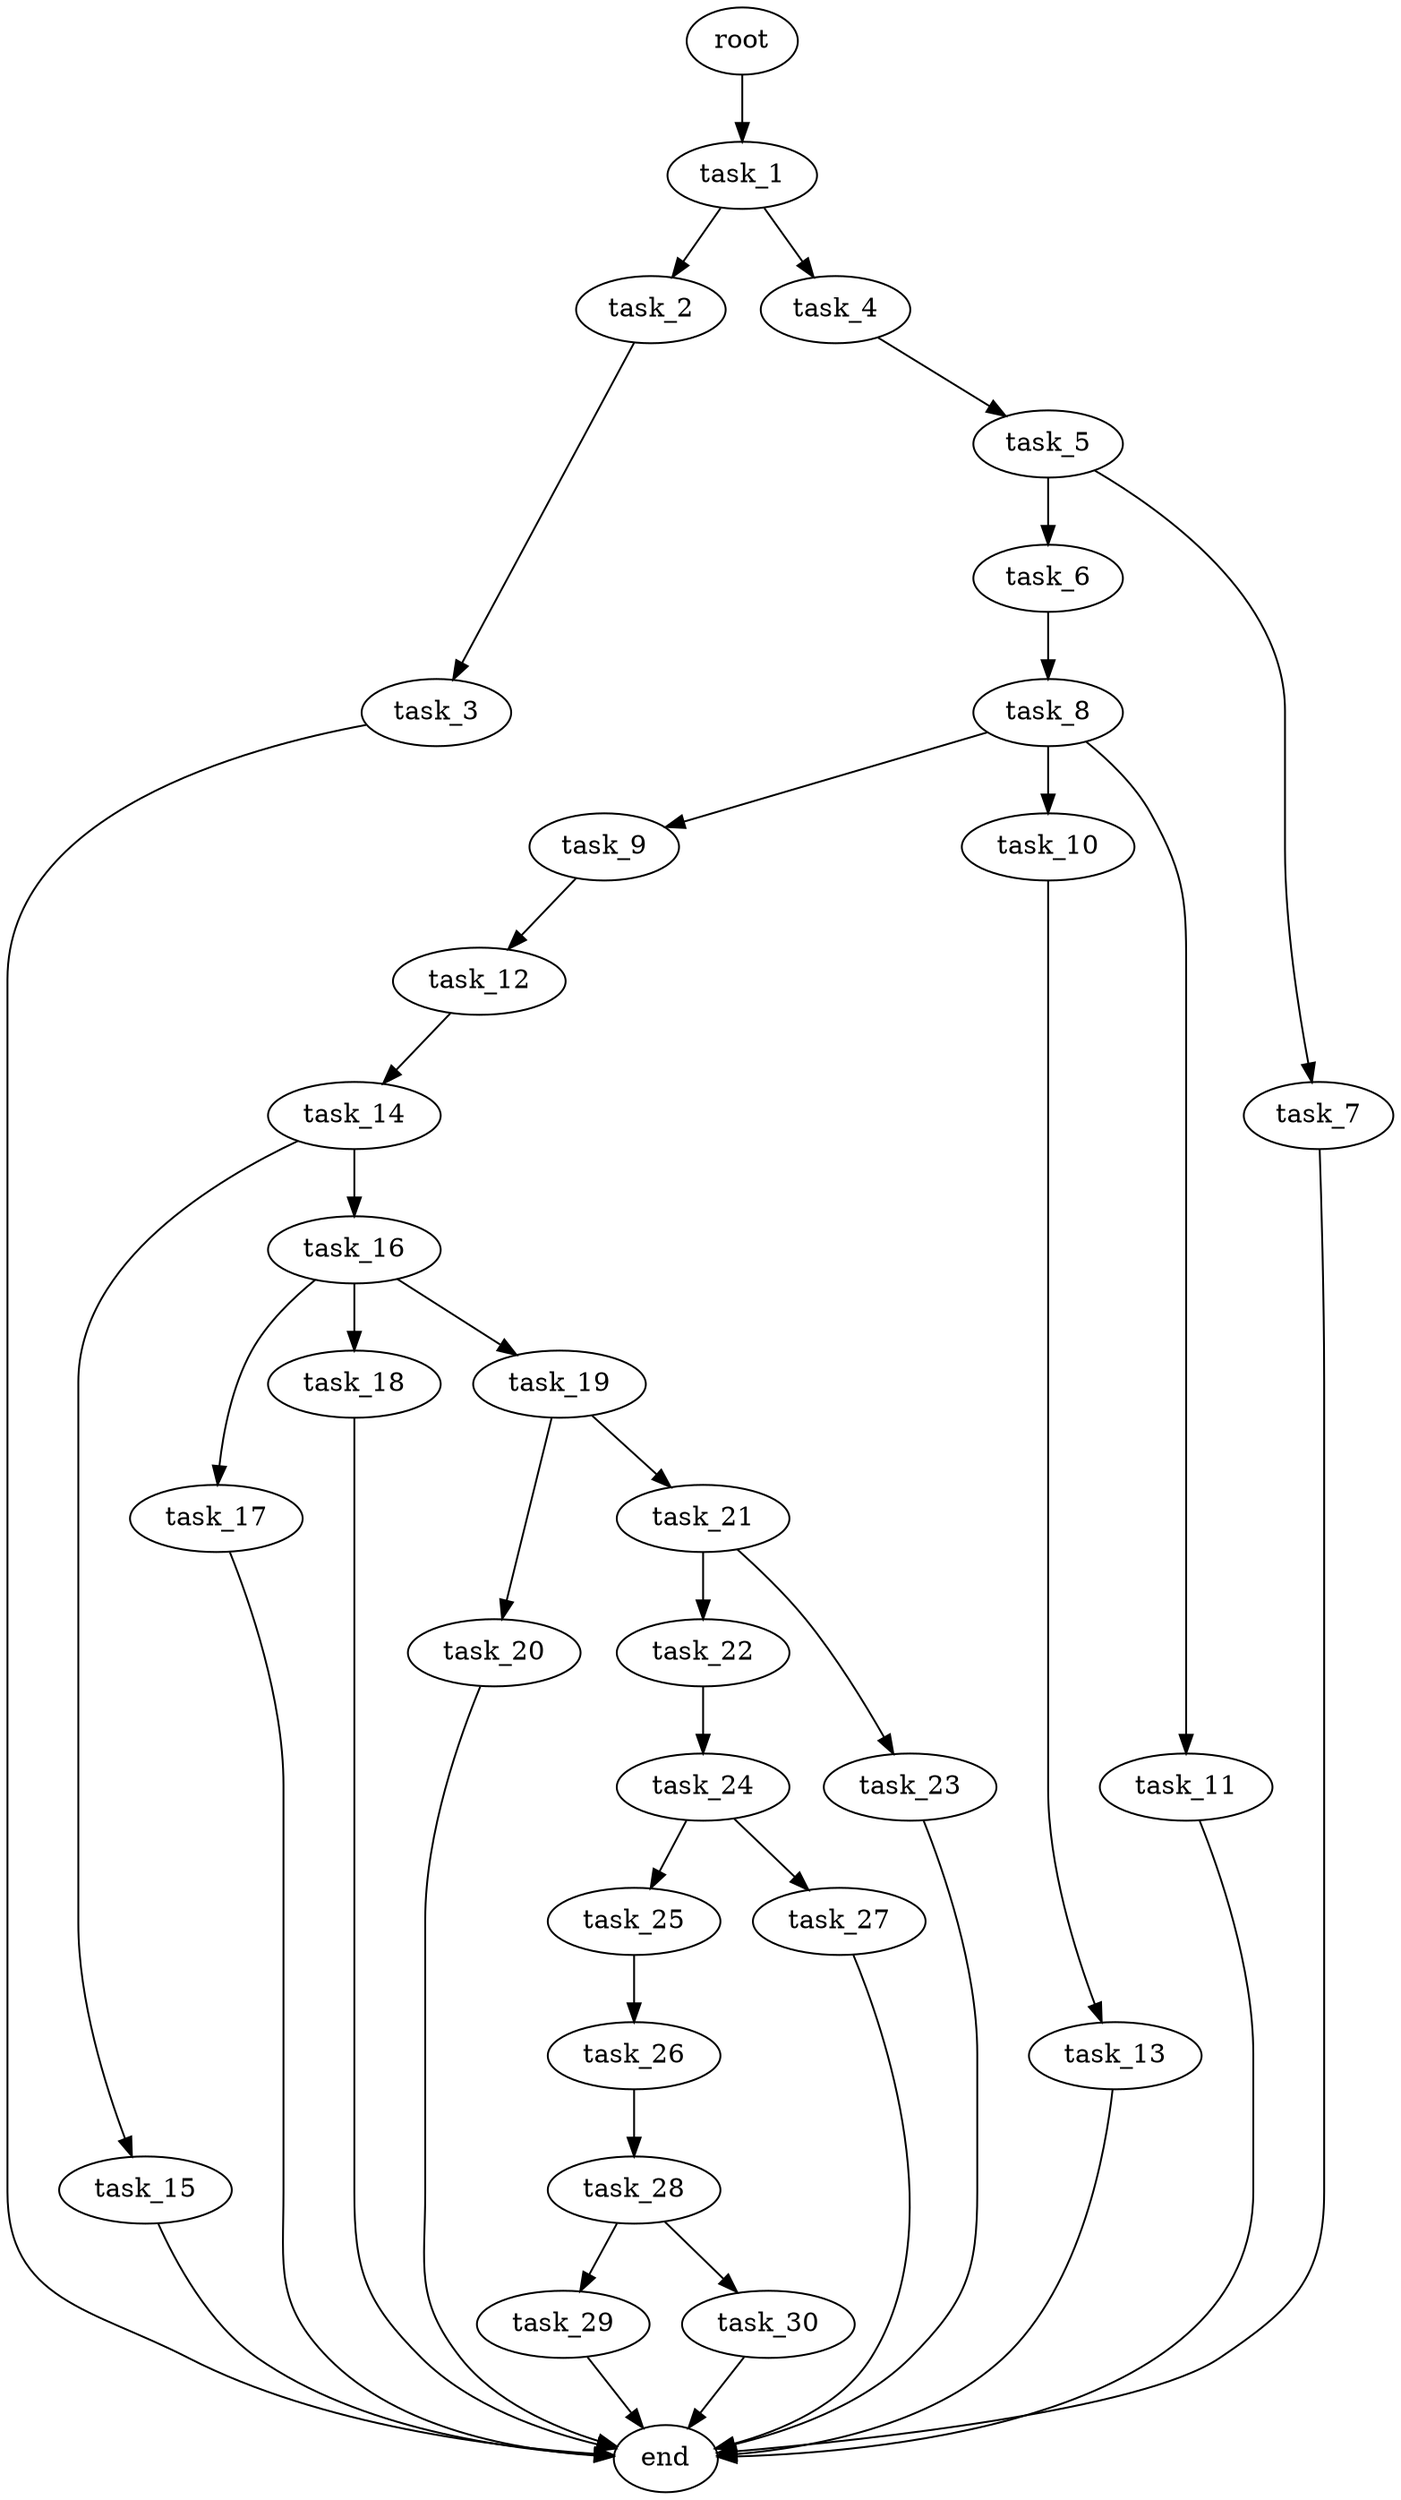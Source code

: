 digraph G {
  root [size="0.000000e+00"];
  task_1 [size="2.653382e+10"];
  task_2 [size="2.815949e+10"];
  task_3 [size="2.376245e+10"];
  task_4 [size="4.973048e+09"];
  task_5 [size="5.718126e+10"];
  task_6 [size="8.398705e+10"];
  task_7 [size="1.536746e+10"];
  task_8 [size="3.608928e+10"];
  task_9 [size="4.276632e+10"];
  task_10 [size="2.946200e+10"];
  task_11 [size="6.620540e+10"];
  task_12 [size="6.002555e+10"];
  task_13 [size="1.997548e+10"];
  task_14 [size="2.583312e+09"];
  task_15 [size="1.709151e+10"];
  task_16 [size="2.918823e+10"];
  task_17 [size="8.202790e+09"];
  task_18 [size="8.437847e+10"];
  task_19 [size="3.084226e+10"];
  task_20 [size="3.975276e+10"];
  task_21 [size="4.891479e+10"];
  task_22 [size="6.610740e+10"];
  task_23 [size="9.122776e+09"];
  task_24 [size="5.441716e+10"];
  task_25 [size="1.849627e+10"];
  task_26 [size="8.855041e+10"];
  task_27 [size="3.694647e+10"];
  task_28 [size="4.458307e+10"];
  task_29 [size="2.633696e+10"];
  task_30 [size="4.651115e+10"];
  end [size="0.000000e+00"];

  root -> task_1 [size="1.000000e-12"];
  task_1 -> task_2 [size="2.815949e+08"];
  task_1 -> task_4 [size="4.973048e+07"];
  task_2 -> task_3 [size="2.376245e+08"];
  task_3 -> end [size="1.000000e-12"];
  task_4 -> task_5 [size="5.718126e+08"];
  task_5 -> task_6 [size="8.398705e+08"];
  task_5 -> task_7 [size="1.536746e+08"];
  task_6 -> task_8 [size="3.608928e+08"];
  task_7 -> end [size="1.000000e-12"];
  task_8 -> task_9 [size="4.276632e+08"];
  task_8 -> task_10 [size="2.946200e+08"];
  task_8 -> task_11 [size="6.620540e+08"];
  task_9 -> task_12 [size="6.002555e+08"];
  task_10 -> task_13 [size="1.997548e+08"];
  task_11 -> end [size="1.000000e-12"];
  task_12 -> task_14 [size="2.583312e+07"];
  task_13 -> end [size="1.000000e-12"];
  task_14 -> task_15 [size="1.709151e+08"];
  task_14 -> task_16 [size="2.918823e+08"];
  task_15 -> end [size="1.000000e-12"];
  task_16 -> task_17 [size="8.202790e+07"];
  task_16 -> task_18 [size="8.437847e+08"];
  task_16 -> task_19 [size="3.084226e+08"];
  task_17 -> end [size="1.000000e-12"];
  task_18 -> end [size="1.000000e-12"];
  task_19 -> task_20 [size="3.975276e+08"];
  task_19 -> task_21 [size="4.891479e+08"];
  task_20 -> end [size="1.000000e-12"];
  task_21 -> task_22 [size="6.610740e+08"];
  task_21 -> task_23 [size="9.122776e+07"];
  task_22 -> task_24 [size="5.441716e+08"];
  task_23 -> end [size="1.000000e-12"];
  task_24 -> task_25 [size="1.849627e+08"];
  task_24 -> task_27 [size="3.694647e+08"];
  task_25 -> task_26 [size="8.855041e+08"];
  task_26 -> task_28 [size="4.458307e+08"];
  task_27 -> end [size="1.000000e-12"];
  task_28 -> task_29 [size="2.633696e+08"];
  task_28 -> task_30 [size="4.651115e+08"];
  task_29 -> end [size="1.000000e-12"];
  task_30 -> end [size="1.000000e-12"];
}
